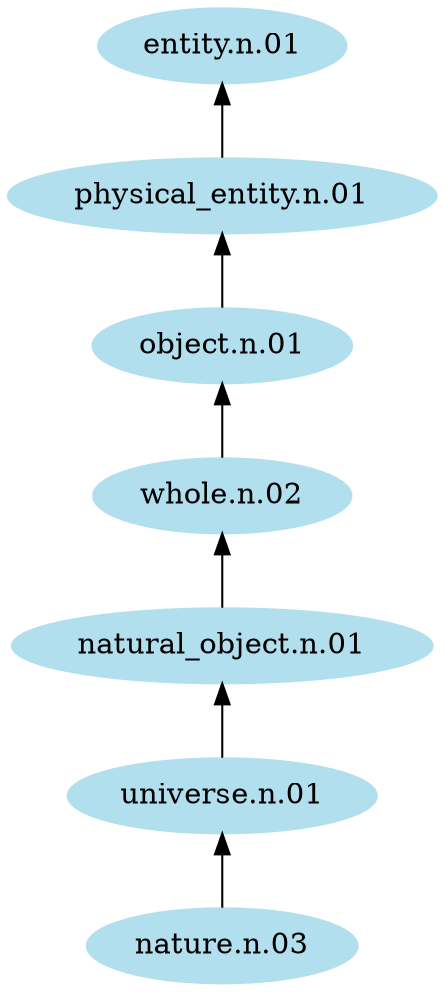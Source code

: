digraph unix {
	node [color=lightblue2 style=filled]
	rankdir=BT
	"nature.n.03" -> "universe.n.01"
	"universe.n.01" -> "natural_object.n.01"
	"natural_object.n.01" -> "whole.n.02"
	"whole.n.02" -> "object.n.01"
	"object.n.01" -> "physical_entity.n.01"
	"physical_entity.n.01" -> "entity.n.01"
}
